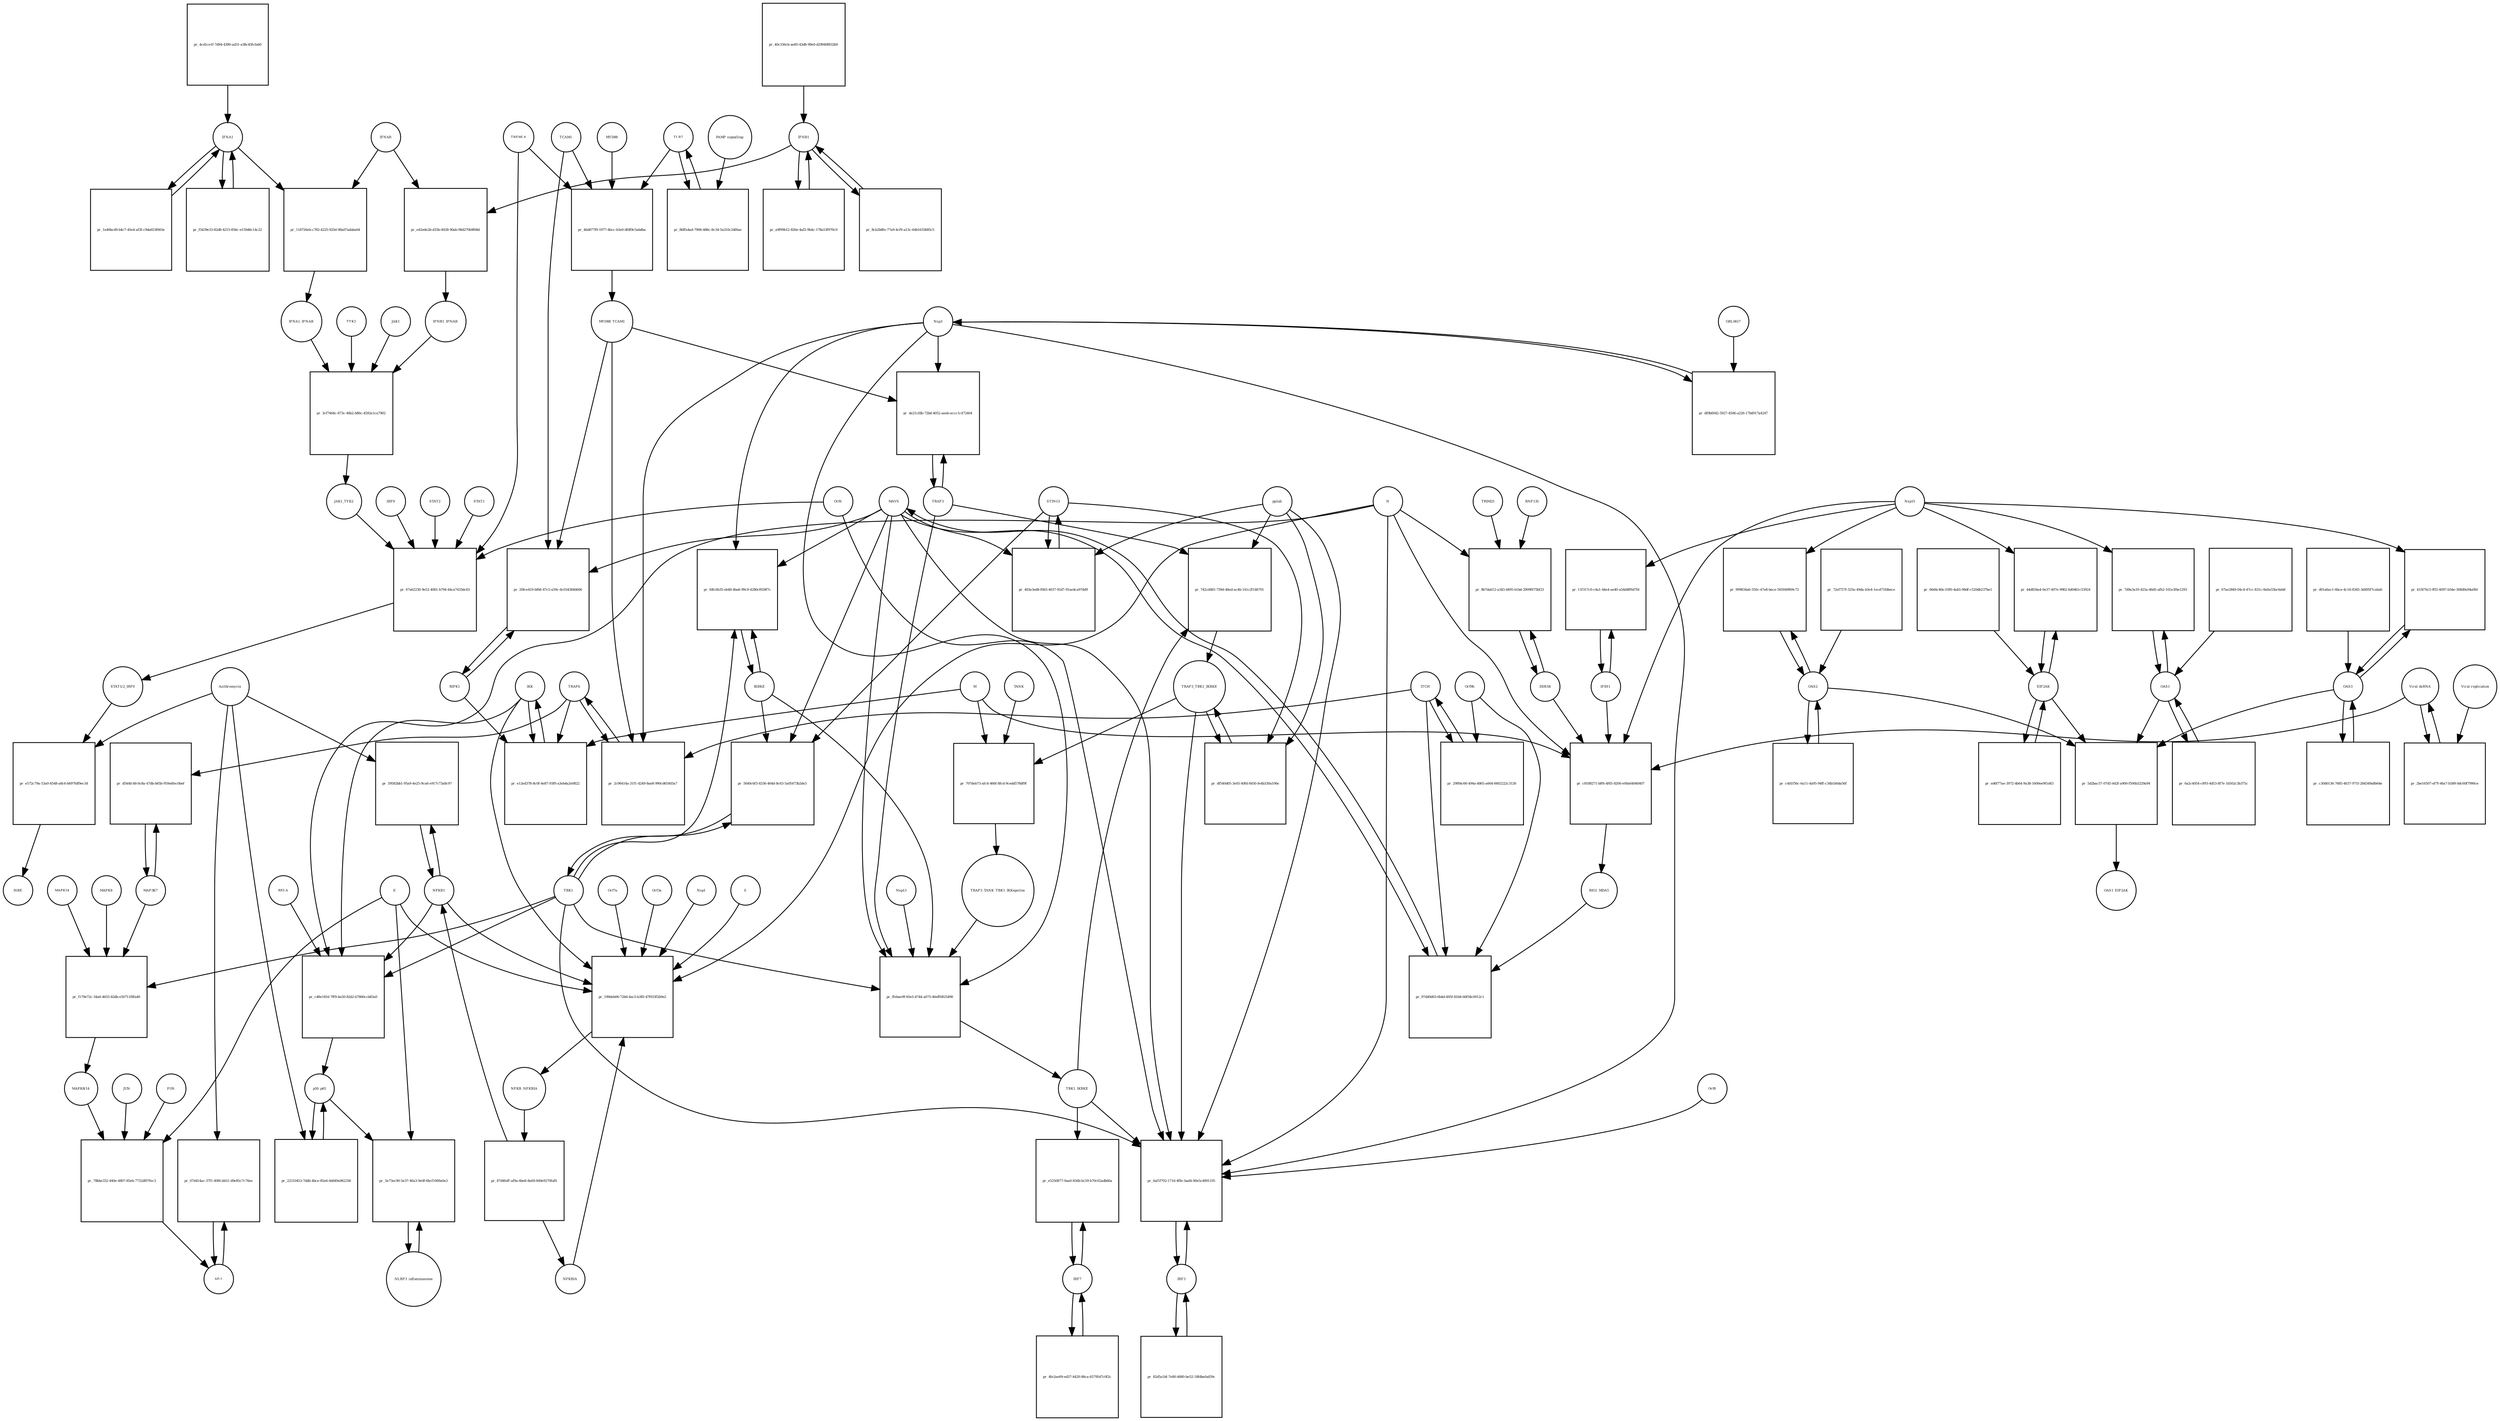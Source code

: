 strict digraph  {
IFNA1 [annotation="urn_miriam_pubmed_31226023|urn_miriam_wikipathways_WP4868", bipartite=0, cls=macromolecule, fontsize=4, label=IFNA1, shape=circle];
"pr_1e46bcd9-b4c7-45e4-af3f-c9da653f663e" [annotation="", bipartite=1, cls=process, fontsize=4, label="pr_1e46bcd9-b4c7-45e4-af3f-c9da653f663e", shape=square];
IFNB1 [annotation="urn_miriam_pubmed_31226023|urn_miriam_wikipathways_WP4868", bipartite=0, cls=macromolecule, fontsize=4, label=IFNB1, shape=circle];
"pr_a9f99b12-826e-4af2-9b4c-178a53f970c9" [annotation="", bipartite=1, cls=process, fontsize=4, label="pr_a9f99b12-826e-4af2-9b4c-178a53f970c9", shape=square];
"STAT1/2_IRF9" [annotation="urn_miriam_pubmed_31226023|urn_miriam_wikipathways_WP4868", bipartite=0, cls=complex, fontsize=4, label="STAT1/2_IRF9", shape=circle];
"pr_e572c79a-53a0-4548-a8c6-b697fdf9ec34" [annotation="", bipartite=1, cls=process, fontsize=4, label="pr_e572c79a-53a0-4548-a8c6-b697fdf9ec34", shape=square];
ISRE [annotation="urn_miriam_pubmed_31226023|urn_miriam_wikipathways_WP4868", bipartite=0, cls=complex, fontsize=4, label=ISRE, shape=circle];
Azithromycin [annotation=urn_miriam_wikipathways_WP4868, bipartite=0, cls="simple chemical", fontsize=4, label=Azithromycin, shape=circle];
"AP-1" [annotation="urn_miriam_pubmed_31226023|urn_miriam_wikipathways_WP4868", bipartite=0, cls=complex, fontsize=4, label="AP-1", shape=circle];
"pr_07d414ac-37f1-40f6-bb51-d9e85c7c76ee" [annotation="", bipartite=1, cls=process, fontsize=4, label="pr_07d414ac-37f1-40f6-bb51-d9e85c7c76ee", shape=square];
NFKB1 [annotation=urn_miriam_wikipathways_WP4868, bipartite=0, cls=macromolecule, fontsize=4, label=NFKB1, shape=circle];
"pr_59582bb1-95a9-4e25-9ca6-e917c73a8c97" [annotation="", bipartite=1, cls=process, fontsize=4, label="pr_59582bb1-95a9-4e25-9ca6-e917c73a8c97", shape=square];
IRF3 [annotation="", bipartite=0, cls=macromolecule, fontsize=4, label=IRF3, shape=circle];
"pr_82d5a1bf-7e80-4680-be52-18fdbefad59c" [annotation="", bipartite=1, cls=process, fontsize=4, label="pr_82d5a1bf-7e80-4680-be52-18fdbefad59c", shape=square];
p50_p65 [annotation="", bipartite=0, cls=complex, fontsize=4, label=p50_p65, shape=circle];
"pr_22310453-7ddb-4bce-85e6-4dd49a962336" [annotation="", bipartite=1, cls=process, fontsize=4, label="pr_22310453-7ddb-4bce-85e6-4dd49a962336", shape=square];
IRF7 [annotation="", bipartite=0, cls=macromolecule, fontsize=4, label=IRF7, shape=circle];
"pr_4fe2ae69-ed37-4420-86ca-65795d7c0f2c" [annotation="", bipartite=1, cls=process, fontsize=4, label="pr_4fe2ae69-ed37-4420-86ca-65795d7c0f2c", shape=square];
"pr_8cb2b8fe-77a9-4cf9-a13c-64b1633685c5" [annotation="", bipartite=1, cls=process, fontsize=4, label="pr_8cb2b8fe-77a9-4cf9-a13c-64b1633685c5", shape=square];
"pr_f3439e33-82d8-4215-856c-e159d6c14c22" [annotation="", bipartite=1, cls=process, fontsize=4, label="pr_f3439e33-82d8-4215-856c-e159d6c14c22", shape=square];
OAS1 [annotation="", bipartite=0, cls=macromolecule, fontsize=4, label=OAS1, shape=circle];
"pr_6a2c4054-c893-4d53-8f7e-1b502c3b375c" [annotation="", bipartite=1, cls=process, fontsize=4, label="pr_6a2c4054-c893-4d53-8f7e-1b502c3b375c", shape=square];
EIF2AK [annotation="", bipartite=0, cls=macromolecule, fontsize=4, label=EIF2AK, shape=circle];
"pr_ed6f77ae-3972-4b64-9a38-1600ee9f1d43" [annotation="", bipartite=1, cls=process, fontsize=4, label="pr_ed6f77ae-3972-4b64-9a38-1600ee9f1d43", shape=square];
OAS2 [annotation="", bipartite=0, cls=macromolecule, fontsize=4, label=OAS2, shape=circle];
"pr_c4d1f56c-6a11-4a95-94ff-c34b1b0da56f" [annotation="", bipartite=1, cls=process, fontsize=4, label="pr_c4d1f56c-6a11-4a95-94ff-c34b1b0da56f", shape=square];
OAS3 [annotation="", bipartite=0, cls=macromolecule, fontsize=4, label=OAS3, shape=circle];
"pr_c30d0136-7685-4637-971f-284349a8b64e" [annotation="", bipartite=1, cls=process, fontsize=4, label="pr_c30d0136-7685-4637-971f-284349a8b64e", shape=square];
"pr_40c336cb-ae85-43d8-99e0-d29949f832b9" [annotation="", bipartite=1, cls=process, fontsize=4, label="pr_40c336cb-ae85-43d8-99e0-d29949f832b9", shape=square];
"pr_4cd1ce1f-7d94-4390-ad31-a38c45fcfa60" [annotation="", bipartite=1, cls=process, fontsize=4, label="pr_4cd1ce1f-7d94-4390-ad31-a38c45fcfa60", shape=square];
"pr_67ae2849-04c4-47cc-831c-8a0a55bc6eb8" [annotation="", bipartite=1, cls=process, fontsize=4, label="pr_67ae2849-04c4-47cc-831c-8a0a55bc6eb8", shape=square];
"pr_66d4c40e-03f0-4ab5-98df-c520db237be1" [annotation="", bipartite=1, cls=process, fontsize=4, label="pr_66d4c40e-03f0-4ab5-98df-c520db237be1", shape=square];
TRAF6 [annotation="urn_miriam_pubmed_31226023|urn_miriam_wikipathways_WP4868", bipartite=0, cls=macromolecule, fontsize=4, label=TRAF6, shape=circle];
"pr_2c96414a-31f1-4249-8ae8-990cd65403a7" [annotation="", bipartite=1, cls=process, fontsize=4, label="pr_2c96414a-31f1-4249-8ae8-990cd65403a7", shape=square];
MYD88_TCAM1 [annotation=urn_miriam_pubmed_31226023, bipartite=0, cls=complex, fontsize=4, label=MYD88_TCAM1, shape=circle];
Nsp3 [annotation="urn_miriam_pubmed_31226023|urn_miriam_wikipathways_WP4868|urn_miriam_ncbiprotein_YP_009725299", bipartite=0, cls=macromolecule, fontsize=4, label=Nsp3, shape=circle];
ITCH [annotation="", bipartite=0, cls=macromolecule, fontsize=4, label=ITCH, shape=circle];
TBK1 [annotation="urn_miriam_pubmed_31226023|urn_miriam_wikipathways_WP4868|urn_miriam_pubmed_24622840", bipartite=0, cls=macromolecule, fontsize=4, label=TBK1, shape=circle];
"pr_5640c6f3-4336-464d-8c63-5a05473b2de3" [annotation="", bipartite=1, cls=process, fontsize=4, label="pr_5640c6f3-4336-464d-8c63-5a05473b2de3", shape=square];
IKBKE [annotation="", bipartite=0, cls=macromolecule, fontsize=4, label=IKBKE, shape=circle];
STING1 [annotation=urn_miriam_pubmed_24622840, bipartite=0, cls=macromolecule, fontsize=4, label=STING1, shape=circle];
MAVS [annotation="", bipartite=0, cls=macromolecule, fontsize=4, label=MAVS, shape=circle];
"pr_72ef757f-525e-49da-b3e4-1ecd71fdbece" [annotation="", bipartite=1, cls=process, fontsize=4, label="pr_72ef757f-525e-49da-b3e4-1ecd71fdbece", shape=square];
"pr_d01a6ac1-6bce-4c16-8345-3d495f7caba6" [annotation="", bipartite=1, cls=process, fontsize=4, label="pr_d01a6ac1-6bce-4c16-8345-3d495f7caba6", shape=square];
TRAF3 [annotation=urn_miriam_pubmed_31226023, bipartite=0, cls=macromolecule, fontsize=4, label=TRAF3, shape=circle];
"pr_de21cfdb-72bd-4052-aeeb-eccc1c472404" [annotation="", bipartite=1, cls=process, fontsize=4, label="pr_de21cfdb-72bd-4052-aeeb-eccc1c472404", shape=square];
MAP3K7 [annotation="", bipartite=0, cls=macromolecule, fontsize=4, label=MAP3K7, shape=circle];
"pr_d544fc48-6c8a-47db-b65b-959a6fec0bef" [annotation="", bipartite=1, cls=process, fontsize=4, label="pr_d544fc48-6c8a-47db-b65b-959a6fec0bef", shape=square];
IKK [annotation="", bipartite=0, cls=complex, fontsize=4, label=IKK, shape=circle];
"pr_e12ed378-8c0f-4e87-93f0-a3eb4a2e0822" [annotation="", bipartite=1, cls=process, fontsize=4, label="pr_e12ed378-8c0f-4e87-93f0-a3eb4a2e0822", shape=square];
RIPK1 [annotation="", bipartite=0, cls=macromolecule, fontsize=4, label=RIPK1, shape=circle];
M [annotation="urn_miriam_pubmed_31226023|urn_miriam_ncbiprotein_BCD58756", bipartite=0, cls=macromolecule, fontsize=4, label=M, shape=circle];
"pr_fdfc6b35-eb48-4ba6-99c9-4280cf658f7c" [annotation="", bipartite=1, cls=process, fontsize=4, label="pr_fdfc6b35-eb48-4ba6-99c9-4280cf658f7c", shape=square];
"pr_6af1f702-171d-4f8c-bad4-90e5c4891105" [annotation="", bipartite=1, cls=process, fontsize=4, label="pr_6af1f702-171d-4f8c-bad4-90e5c4891105", shape=square];
TBK1_IKBKE [annotation="urn_miriam_pubmed_31226023|urn_miriam_wikipathways_WP4868|urn_miriam_pubmed_24622840", bipartite=0, cls=complex, fontsize=4, label=TBK1_IKBKE, shape=circle];
N [annotation="urn_miriam_pubmed_31226023|urn_miriam_ncbiprotein_BCD58761", bipartite=0, cls=macromolecule, fontsize=4, label=N, shape=circle];
TRAF3_TBK1_IKBKE [annotation=urn_miriam_pubmed_24622840, bipartite=0, cls=complex, fontsize=4, label=TRAF3_TBK1_IKBKE, shape=circle];
Orf8 [annotation=urn_miriam_ncbiprotein_BCD58760, bipartite=0, cls=complex, fontsize=4, label=Orf8, shape=circle];
Orf6 [annotation="urn_miriam_pubmed_31226023|urn_miriam_ncbiprotein_BCD58757", bipartite=0, cls=macromolecule, fontsize=4, label=Orf6, shape=circle];
pp1ab [annotation="urn_miriam_ncbiprotein_YP_009724389|urn_miriam_pubmed_24622840", bipartite=0, cls=macromolecule, fontsize=4, label=pp1ab, shape=circle];
"pr_20fce419-bfb6-47c5-a59c-6c0343846606" [annotation="", bipartite=1, cls=process, fontsize=4, label="pr_20fce419-bfb6-47c5-a59c-6c0343846606", shape=square];
TCAM1 [annotation=urn_miriam_pubmed_31226023, bipartite=0, cls=macromolecule, fontsize=4, label=TCAM1, shape=circle];
"pr_97d49d03-6b4d-495f-81b8-66f58c0912c1" [annotation="", bipartite=1, cls=process, fontsize=4, label="pr_97d49d03-6b4d-495f-81b8-66f58c0912c1", shape=square];
RIG1_MDA5 [annotation="urn_miriam_pubmed_31226023|urn_miriam_pubmed_19052324", bipartite=0, cls=complex, fontsize=4, label=RIG1_MDA5, shape=circle];
Orf9b [annotation="urn_miriam_pubmed_31226023|urn_miriam_ncbiprotein_ABI96969|urn_miriam_uniprot_P0DTD2", bipartite=0, cls=macromolecule, fontsize=4, label=Orf9b, shape=circle];
"pr_41f476c5-fff2-4097-b54e-308d9a94a0fd" [annotation="", bipartite=1, cls=process, fontsize=4, label="pr_41f476c5-fff2-4097-b54e-308d9a94a0fd", shape=square];
Nsp15 [annotation="urn_miriam_pubmed_31226023|urn_miriam_ncbiprotein_YP_009725310", bipartite=0, cls=macromolecule, fontsize=4, label=Nsp15, shape=circle];
"pr_999834a6-550c-47e8-bece-565049f69c72" [annotation="", bipartite=1, cls=process, fontsize=4, label="pr_999834a6-550c-47e8-bece-565049f69c72", shape=square];
"pr_7d9a3a10-425a-46d5-afb2-161e3f4e1293" [annotation="", bipartite=1, cls=process, fontsize=4, label="pr_7d9a3a10-425a-46d5-afb2-161e3f4e1293", shape=square];
"pr_44d834a4-0e37-497e-9962-6d0461c53924" [annotation="", bipartite=1, cls=process, fontsize=4, label="pr_44d834a4-0e37-497e-9962-6d0461c53924", shape=square];
"Viral dsRNA" [annotation="urn_miriam_pubmed_31226023|urn_miriam_pubmed_19052324|urn_miriam_taxonomy_694009", bipartite=0, cls="nucleic acid feature", fontsize=4, label="Viral dsRNA", shape=circle];
"pr_2be16507-ef7f-46a7-b589-0dc60f7990ce" [annotation="", bipartite=1, cls=process, fontsize=4, label="pr_2be16507-ef7f-46a7-b589-0dc60f7990ce", shape=square];
"Viral replication" [annotation="urn_miriam_pubmed_31226023|urn_miriam_pubmed_19052324|urn_miriam_mesh_D014779", bipartite=0, cls=phenotype, fontsize=4, label="Viral replication", shape=circle];
"pr_df0b6042-5927-4506-a226-17b4917a4247" [annotation="", bipartite=1, cls=process, fontsize=4, label="pr_df0b6042-5927-4506-a226-17b4917a4247", shape=square];
GRL0617 [annotation=urn_miriam_wikipathways_WP4868, bipartite=0, cls="simple chemical", fontsize=4, label=GRL0617, shape=circle];
"pr_403e3ed8-f663-4037-92d7-91ae4ca97dd9" [annotation="", bipartite=1, cls=process, fontsize=4, label="pr_403e3ed8-f663-4037-92d7-91ae4ca97dd9", shape=square];
"pr_df540d05-3e05-40fd-8450-fe4b330a106e" [annotation="", bipartite=1, cls=process, fontsize=4, label="pr_df540d05-3e05-40fd-8450-fe4b330a106e", shape=square];
TLR7 [annotation=urn_miriam_pubmed_31226023, bipartite=0, cls=macromolecule, fontsize=4, label=TLR7, shape=circle];
"pr_86ffa4ad-7906-486c-8c34-5a310c24f6ae" [annotation="", bipartite=1, cls=process, fontsize=4, label="pr_86ffa4ad-7906-486c-8c34-5a310c24f6ae", shape=square];
"PAMP signalling" [annotation="urn_miriam_pubmed_31226023|urn_miriam_mesh_D000069452", bipartite=0, cls=phenotype, fontsize=4, label="PAMP signalling", shape=circle];
IFIH1 [annotation="", bipartite=0, cls=macromolecule, fontsize=4, label=IFIH1, shape=circle];
"pr_11f317c0-c4a1-44e4-ae40-a54d4ff6d7fd" [annotation="", bipartite=1, cls=process, fontsize=4, label="pr_11f317c0-c4a1-44e4-ae40-a54d4ff6d7fd", shape=square];
DDX58 [annotation="urn_miriam_pubmed_31226023|urn_miriam_pubmed_19052324", bipartite=0, cls=macromolecule, fontsize=4, label=DDX58, shape=circle];
"pr_8b7da612-a343-4495-b1bd-2909f675bf23" [annotation="", bipartite=1, cls=process, fontsize=4, label="pr_8b7da612-a343-4495-b1bd-2909f675bf23", shape=square];
TRIM25 [annotation="", bipartite=0, cls=macromolecule, fontsize=4, label=TRIM25, shape=circle];
RNF135 [annotation="", bipartite=0, cls=macromolecule, fontsize=4, label=RNF135, shape=circle];
"pr_29f84c66-494a-4865-a664-6602222c3126" [annotation="", bipartite=1, cls=process, fontsize=4, label="pr_29f84c66-494a-4865-a664-6602222c3126", shape=square];
"pr_707deb73-afc4-466f-8fcd-9cedd578df9f" [annotation="", bipartite=1, cls=process, fontsize=4, label="pr_707deb73-afc4-466f-8fcd-9cedd578df9f", shape=square];
TRAF3_TANK_TBK1_IKKepsilon [annotation="", bipartite=0, cls=complex, fontsize=4, label=TRAF3_TANK_TBK1_IKKepsilon, shape=circle];
TANK [annotation="", bipartite=0, cls=macromolecule, fontsize=4, label=TANK, shape=circle];
"pr_e5250877-9aa0-456b-bc59-b70c02adb66a" [annotation="", bipartite=1, cls=process, fontsize=4, label="pr_e5250877-9aa0-456b-bc59-b70c02adb66a", shape=square];
NLRP3_inflammasome [annotation="", bipartite=0, cls=complex, fontsize=4, label=NLRP3_inflammasome, shape=circle];
"pr_5e73ec90-5e37-40a3-9e0f-6bcf1069a0e3" [annotation="", bipartite=1, cls=process, fontsize=4, label="pr_5e73ec90-5e37-40a3-9e0f-6bcf1069a0e3", shape=square];
E [annotation="urn_miriam_pubmed_31226023|urn_miriam_ncbiprotein_BCD58755", bipartite=0, cls=macromolecule, fontsize=4, label=E, shape=circle];
STAT1 [annotation="urn_miriam_pubmed_31226023|urn_miriam_wikipathways_WP4868", bipartite=0, cls=macromolecule, fontsize=4, label=STAT1, shape=circle];
"pr_67a62230-9e52-4061-b794-44ca7433dc63" [annotation="", bipartite=1, cls=process, fontsize=4, label="pr_67a62230-9e52-4061-b794-44ca7433dc63", shape=square];
TREML4 [annotation=urn_miriam_wikipathways_WP4868, bipartite=0, cls=macromolecule, fontsize=4, label=TREML4, shape=circle];
JAK1_TYK2 [annotation="urn_miriam_pubmed_31226023|urn_miriam_wikipathways_WP4868", bipartite=0, cls=complex, fontsize=4, label=JAK1_TYK2, shape=circle];
IRF9 [annotation="urn_miriam_pubmed_31226023|urn_miriam_wikipathways_WP4868", bipartite=0, cls=macromolecule, fontsize=4, label=IRF9, shape=circle];
STAT2 [annotation="urn_miriam_pubmed_31226023|urn_miriam_wikipathways_WP4868", bipartite=0, cls=macromolecule, fontsize=4, label=STAT2, shape=circle];
"pr_5d2bac57-07d5-442f-a900-f506b3229a94" [annotation="", bipartite=1, cls=process, fontsize=4, label="pr_5d2bac57-07d5-442f-a900-f506b3229a94", shape=square];
OAS1_EIF2AK [annotation="", bipartite=0, cls=complex, fontsize=4, label=OAS1_EIF2AK, shape=circle];
JAK1 [annotation="urn_miriam_pubmed_31226023|urn_miriam_wikipathways_WP4868", bipartite=0, cls=macromolecule, fontsize=4, label=JAK1, shape=circle];
"pr_3cf7464c-873c-46b2-b86c-4592e1ca7902" [annotation="", bipartite=1, cls=process, fontsize=4, label="pr_3cf7464c-873c-46b2-b86c-4592e1ca7902", shape=square];
IFNA1_IFNAR [annotation="urn_miriam_pubmed_31226023|urn_miriam_wikipathways_WP4868", bipartite=0, cls=complex, fontsize=4, label=IFNA1_IFNAR, shape=circle];
IFNB1_IFNAR [annotation="urn_miriam_pubmed_31226023|urn_miriam_wikipathways_WP4868", bipartite=0, cls=complex, fontsize=4, label=IFNB1_IFNAR, shape=circle];
TYK2 [annotation="urn_miriam_pubmed_31226023|urn_miriam_wikipathways_WP4868", bipartite=0, cls=macromolecule, fontsize=4, label=TYK2, shape=circle];
MYD88 [annotation="urn_miriam_pubmed_31226023|urn_miriam_wikipathways_WP4868", bipartite=0, cls=macromolecule, fontsize=4, label=MYD88, shape=circle];
"pr_46d677f9-1977-4bcc-b3e0-dfdf9c5abdba" [annotation="", bipartite=1, cls=process, fontsize=4, label="pr_46d677f9-1977-4bcc-b3e0-dfdf9c5abdba", shape=square];
NFKB_NFKBIA [annotation="urn_miriam_pubmed_31226023|urn_miriam_wikipathways_WP4868", bipartite=0, cls=complex, fontsize=4, label=NFKB_NFKBIA, shape=circle];
"pr_87d4feff-af9a-4be8-8a69-849e9270faf6" [annotation="", bipartite=1, cls=process, fontsize=4, label="pr_87d4feff-af9a-4be8-8a69-849e9270faf6", shape=square];
NFKBIA [annotation="urn_miriam_pubmed_31226023|urn_miriam_wikipathways_WP4868", bipartite=0, cls=macromolecule, fontsize=4, label=NFKBIA, shape=circle];
IFNAR [annotation="urn_miriam_pubmed_31226023|urn_miriam_wikipathways_WP4868", bipartite=0, cls=complex, fontsize=4, label=IFNAR, shape=circle];
"pr_118726eb-c782-4225-925d-98a07adaba64" [annotation="", bipartite=1, cls=process, fontsize=4, label="pr_118726eb-c782-4225-925d-98a07adaba64", shape=square];
"pr_e42ede2b-d33b-4928-90ab-98d270b9f68d" [annotation="", bipartite=1, cls=process, fontsize=4, label="pr_e42ede2b-d33b-4928-90ab-98d270b9f68d", shape=square];
MAPK14 [annotation="urn_miriam_pubmed_31226023|urn_miriam_wikipathways_WP4868", bipartite=0, cls=macromolecule, fontsize=4, label=MAPK14, shape=circle];
"pr_f179e72c-34a6-4655-82db-e50711f8fa40" [annotation="", bipartite=1, cls=process, fontsize=4, label="pr_f179e72c-34a6-4655-82db-e50711f8fa40", shape=square];
"MAPK8/14" [annotation="urn_miriam_pubmed_31226023|urn_miriam_wikipathways_WP4868", bipartite=0, cls=complex, fontsize=4, label="MAPK8/14", shape=circle];
MAPK8 [annotation="urn_miriam_pubmed_31226023|urn_miriam_wikipathways_WP4868", bipartite=0, cls=macromolecule, fontsize=4, label=MAPK8, shape=circle];
JUN [annotation="urn_miriam_pubmed_31226023|urn_miriam_wikipathways_WP4868", bipartite=0, cls=macromolecule, fontsize=4, label=JUN, shape=circle];
"pr_78bbe332-440e-4807-85eb-7732df07fec3" [annotation="", bipartite=1, cls=process, fontsize=4, label="pr_78bbe332-440e-4807-85eb-7732df07fec3", shape=square];
FOS [annotation="urn_miriam_pubmed_31226023|urn_miriam_wikipathways_WP4868", bipartite=0, cls=macromolecule, fontsize=4, label=FOS, shape=circle];
"pr_199deb06-72b6-4ac5-b3f0-47f033f2b9e2" [annotation="", bipartite=1, cls=process, fontsize=4, label="pr_199deb06-72b6-4ac5-b3f0-47f033f2b9e2", shape=square];
Nsp1 [annotation="urn_miriam_pubmed_31226023|urn_miriam_ncbiprotein_YP_009725297", bipartite=0, cls=macromolecule, fontsize=4, label=Nsp1, shape=circle];
S [annotation=urn_miriam_ncbiprotein_BCD58753, bipartite=0, cls=macromolecule, fontsize=4, label=S, shape=circle];
Orf7a [annotation=urn_miriam_ncbiprotein_BCD58758, bipartite=0, cls=macromolecule, fontsize=4, label=Orf7a, shape=circle];
Orf3a [annotation=urn_miriam_ncbiprotein_BCD58754, bipartite=0, cls=macromolecule, fontsize=4, label=Orf3a, shape=circle];
"pr_ffebae9f-65e5-4744-a075-46eff6825498" [annotation="", bipartite=1, cls=process, fontsize=4, label="pr_ffebae9f-65e5-4744-a075-46eff6825498", shape=square];
Nsp13 [annotation="urn_miriam_uniprot_P0DTD1|urn_miriam_wikipathways_WP4868|urn_miriam_ncbiprotein_YP_009725308", bipartite=0, cls=macromolecule, fontsize=4, label=Nsp13, shape=circle];
RELA [annotation="", bipartite=0, cls=macromolecule, fontsize=4, label=RELA, shape=circle];
"pr_c48e1816-7ff9-4a50-82d2-b7860ccb83a0" [annotation="", bipartite=1, cls=process, fontsize=4, label="pr_c48e1816-7ff9-4a50-82d2-b7860ccb83a0", shape=square];
"pr_c8188271-bff6-4f65-8200-e00a64040407" [annotation="", bipartite=1, cls=process, fontsize=4, label="pr_c8188271-bff6-4f65-8200-e00a64040407", shape=square];
"pr_742cd481-759d-48ed-ac4b-141c2f146701" [annotation="", bipartite=1, cls=process, fontsize=4, label="pr_742cd481-759d-48ed-ac4b-141c2f146701", shape=square];
IFNA1 -> "pr_1e46bcd9-b4c7-45e4-af3f-c9da653f663e"  [annotation="", interaction_type=consumption];
IFNA1 -> "pr_f3439e33-82d8-4215-856c-e159d6c14c22"  [annotation="", interaction_type=consumption];
IFNA1 -> "pr_118726eb-c782-4225-925d-98a07adaba64"  [annotation="", interaction_type=consumption];
"pr_1e46bcd9-b4c7-45e4-af3f-c9da653f663e" -> IFNA1  [annotation="", interaction_type=production];
IFNB1 -> "pr_a9f99b12-826e-4af2-9b4c-178a53f970c9"  [annotation="", interaction_type=consumption];
IFNB1 -> "pr_8cb2b8fe-77a9-4cf9-a13c-64b1633685c5"  [annotation="", interaction_type=consumption];
IFNB1 -> "pr_e42ede2b-d33b-4928-90ab-98d270b9f68d"  [annotation="", interaction_type=consumption];
"pr_a9f99b12-826e-4af2-9b4c-178a53f970c9" -> IFNB1  [annotation="", interaction_type=production];
"STAT1/2_IRF9" -> "pr_e572c79a-53a0-4548-a8c6-b697fdf9ec34"  [annotation="", interaction_type=consumption];
"pr_e572c79a-53a0-4548-a8c6-b697fdf9ec34" -> ISRE  [annotation="", interaction_type=production];
Azithromycin -> "pr_e572c79a-53a0-4548-a8c6-b697fdf9ec34"  [annotation=urn_miriam_pubmed_31226023, interaction_type=inhibition];
Azithromycin -> "pr_07d414ac-37f1-40f6-bb51-d9e85c7c76ee"  [annotation=urn_miriam_pubmed_31226023, interaction_type=inhibition];
Azithromycin -> "pr_59582bb1-95a9-4e25-9ca6-e917c73a8c97"  [annotation=urn_miriam_wikipathways_WP4868, interaction_type=inhibition];
Azithromycin -> "pr_22310453-7ddb-4bce-85e6-4dd49a962336"  [annotation=urn_miriam_pubmed_31226023, interaction_type=inhibition];
"AP-1" -> "pr_07d414ac-37f1-40f6-bb51-d9e85c7c76ee"  [annotation="", interaction_type=consumption];
"pr_07d414ac-37f1-40f6-bb51-d9e85c7c76ee" -> "AP-1"  [annotation="", interaction_type=production];
NFKB1 -> "pr_59582bb1-95a9-4e25-9ca6-e917c73a8c97"  [annotation="", interaction_type=consumption];
NFKB1 -> "pr_199deb06-72b6-4ac5-b3f0-47f033f2b9e2"  [annotation="", interaction_type=consumption];
NFKB1 -> "pr_c48e1816-7ff9-4a50-82d2-b7860ccb83a0"  [annotation="", interaction_type=consumption];
"pr_59582bb1-95a9-4e25-9ca6-e917c73a8c97" -> NFKB1  [annotation="", interaction_type=production];
IRF3 -> "pr_82d5a1bf-7e80-4680-be52-18fdbefad59c"  [annotation="", interaction_type=consumption];
IRF3 -> "pr_6af1f702-171d-4f8c-bad4-90e5c4891105"  [annotation="", interaction_type=consumption];
"pr_82d5a1bf-7e80-4680-be52-18fdbefad59c" -> IRF3  [annotation="", interaction_type=production];
p50_p65 -> "pr_22310453-7ddb-4bce-85e6-4dd49a962336"  [annotation="", interaction_type=consumption];
p50_p65 -> "pr_5e73ec90-5e37-40a3-9e0f-6bcf1069a0e3"  [annotation="urn_miriam_pubmed_32133002|urn_miriam_taxonomy_694009|urn_miriam_pubmed_28531279", interaction_type=catalysis];
"pr_22310453-7ddb-4bce-85e6-4dd49a962336" -> p50_p65  [annotation="", interaction_type=production];
IRF7 -> "pr_4fe2ae69-ed37-4420-86ca-65795d7c0f2c"  [annotation="", interaction_type=consumption];
IRF7 -> "pr_e5250877-9aa0-456b-bc59-b70c02adb66a"  [annotation="", interaction_type=consumption];
"pr_4fe2ae69-ed37-4420-86ca-65795d7c0f2c" -> IRF7  [annotation="", interaction_type=production];
"pr_8cb2b8fe-77a9-4cf9-a13c-64b1633685c5" -> IFNB1  [annotation="", interaction_type=production];
"pr_f3439e33-82d8-4215-856c-e159d6c14c22" -> IFNA1  [annotation="", interaction_type=production];
OAS1 -> "pr_6a2c4054-c893-4d53-8f7e-1b502c3b375c"  [annotation="", interaction_type=consumption];
OAS1 -> "pr_7d9a3a10-425a-46d5-afb2-161e3f4e1293"  [annotation="", interaction_type=consumption];
OAS1 -> "pr_5d2bac57-07d5-442f-a900-f506b3229a94"  [annotation="", interaction_type=consumption];
"pr_6a2c4054-c893-4d53-8f7e-1b502c3b375c" -> OAS1  [annotation="", interaction_type=production];
EIF2AK -> "pr_ed6f77ae-3972-4b64-9a38-1600ee9f1d43"  [annotation="", interaction_type=consumption];
EIF2AK -> "pr_44d834a4-0e37-497e-9962-6d0461c53924"  [annotation="", interaction_type=consumption];
EIF2AK -> "pr_5d2bac57-07d5-442f-a900-f506b3229a94"  [annotation="", interaction_type=consumption];
"pr_ed6f77ae-3972-4b64-9a38-1600ee9f1d43" -> EIF2AK  [annotation="", interaction_type=production];
OAS2 -> "pr_c4d1f56c-6a11-4a95-94ff-c34b1b0da56f"  [annotation="", interaction_type=consumption];
OAS2 -> "pr_999834a6-550c-47e8-bece-565049f69c72"  [annotation="", interaction_type=consumption];
OAS2 -> "pr_5d2bac57-07d5-442f-a900-f506b3229a94"  [annotation="", interaction_type=consumption];
"pr_c4d1f56c-6a11-4a95-94ff-c34b1b0da56f" -> OAS2  [annotation="", interaction_type=production];
OAS3 -> "pr_c30d0136-7685-4637-971f-284349a8b64e"  [annotation="", interaction_type=consumption];
OAS3 -> "pr_41f476c5-fff2-4097-b54e-308d9a94a0fd"  [annotation="", interaction_type=consumption];
OAS3 -> "pr_5d2bac57-07d5-442f-a900-f506b3229a94"  [annotation="", interaction_type=consumption];
"pr_c30d0136-7685-4637-971f-284349a8b64e" -> OAS3  [annotation="", interaction_type=production];
"pr_40c336cb-ae85-43d8-99e0-d29949f832b9" -> IFNB1  [annotation="", interaction_type=production];
"pr_4cd1ce1f-7d94-4390-ad31-a38c45fcfa60" -> IFNA1  [annotation="", interaction_type=production];
"pr_67ae2849-04c4-47cc-831c-8a0a55bc6eb8" -> OAS1  [annotation="", interaction_type=production];
"pr_66d4c40e-03f0-4ab5-98df-c520db237be1" -> EIF2AK  [annotation="", interaction_type=production];
TRAF6 -> "pr_2c96414a-31f1-4249-8ae8-990cd65403a7"  [annotation="", interaction_type=consumption];
TRAF6 -> "pr_d544fc48-6c8a-47db-b65b-959a6fec0bef"  [annotation=urn_miriam_pubmed_31226023, interaction_type=catalysis];
TRAF6 -> "pr_e12ed378-8c0f-4e87-93f0-a3eb4a2e0822"  [annotation="urn_miriam_pubmed_31226023|urn_miriam_taxonomy_694009", interaction_type=catalysis];
"pr_2c96414a-31f1-4249-8ae8-990cd65403a7" -> TRAF6  [annotation="", interaction_type=production];
MYD88_TCAM1 -> "pr_2c96414a-31f1-4249-8ae8-990cd65403a7"  [annotation="urn_miriam_pubmed_31226023|urn_miriam_taxonomy_694009|urn_miriam_pubmed_25135833", interaction_type=catalysis];
MYD88_TCAM1 -> "pr_de21cfdb-72bd-4052-aeeb-eccc1c472404"  [annotation="urn_miriam_pubmed_31226023|urn_miriam_taxonomy_694009", interaction_type=catalysis];
MYD88_TCAM1 -> "pr_20fce419-bfb6-47c5-a59c-6c0343846606"  [annotation="urn_miriam_pubmed_20404851|urn_miriam_pubmed_31226023", interaction_type=catalysis];
Nsp3 -> "pr_2c96414a-31f1-4249-8ae8-990cd65403a7"  [annotation="urn_miriam_pubmed_31226023|urn_miriam_taxonomy_694009|urn_miriam_pubmed_25135833", interaction_type=inhibition];
Nsp3 -> "pr_de21cfdb-72bd-4052-aeeb-eccc1c472404"  [annotation="urn_miriam_pubmed_31226023|urn_miriam_taxonomy_694009", interaction_type=inhibition];
Nsp3 -> "pr_fdfc6b35-eb48-4ba6-99c9-4280cf658f7c"  [annotation="urn_miriam_pubmed_18353649|urn_miriam_pubmed_25636800|urn_miriam_pubmed_31226023|urn_miriam_taxonomy_694009", interaction_type=inhibition];
Nsp3 -> "pr_6af1f702-171d-4f8c-bad4-90e5c4891105"  [annotation="urn_miriam_pubmed_14679297|urn_miriam_pubmed_17108024|urn_miriam_pubmed_24622840|urn_miriam_pubmed_25481026|urn_miriam_pubmed_25636800|urn_miriam_pubmed_29294448|urn_miriam_pubmed_17761676|urn_miriam_pubmed_18440553|urn_miriam_pubmed_31226023|urn_miriam_taxonomy_694009", interaction_type=inhibition];
Nsp3 -> "pr_df0b6042-5927-4506-a226-17b4917a4247"  [annotation="", interaction_type=consumption];
Nsp3 -> "pr_ffebae9f-65e5-4744-a075-46eff6825498"  [annotation="urn_miriam_pubmed_31226023|urn_miriam_taxonomy_694009|urn_miriam_pubmed_19380580", interaction_type=inhibition];
ITCH -> "pr_2c96414a-31f1-4249-8ae8-990cd65403a7"  [annotation="urn_miriam_pubmed_31226023|urn_miriam_taxonomy_694009|urn_miriam_pubmed_25135833", interaction_type=inhibition];
ITCH -> "pr_97d49d03-6b4d-495f-81b8-66f58c0912c1"  [annotation="urn_miriam_pubmed_19052324|urn_miriam_pubmed_25135833|urn_miriam_pubmed_31226023|urn_miriam_taxonomy_694009", interaction_type=inhibition];
ITCH -> "pr_29f84c66-494a-4865-a664-6602222c3126"  [annotation="", interaction_type=consumption];
TBK1 -> "pr_5640c6f3-4336-464d-8c63-5a05473b2de3"  [annotation="", interaction_type=consumption];
TBK1 -> "pr_fdfc6b35-eb48-4ba6-99c9-4280cf658f7c"  [annotation="urn_miriam_pubmed_18353649|urn_miriam_pubmed_25636800|urn_miriam_pubmed_31226023|urn_miriam_taxonomy_694009", interaction_type=catalysis];
TBK1 -> "pr_6af1f702-171d-4f8c-bad4-90e5c4891105"  [annotation="urn_miriam_pubmed_14679297|urn_miriam_pubmed_17108024|urn_miriam_pubmed_24622840|urn_miriam_pubmed_25481026|urn_miriam_pubmed_25636800|urn_miriam_pubmed_29294448|urn_miriam_pubmed_17761676|urn_miriam_pubmed_18440553|urn_miriam_pubmed_31226023|urn_miriam_taxonomy_694009", interaction_type=catalysis];
TBK1 -> "pr_f179e72c-34a6-4655-82db-e50711f8fa40"  [annotation=urn_miriam_pubmed_31226023, interaction_type=catalysis];
TBK1 -> "pr_ffebae9f-65e5-4744-a075-46eff6825498"  [annotation="", interaction_type=consumption];
TBK1 -> "pr_c48e1816-7ff9-4a50-82d2-b7860ccb83a0"  [annotation="urn_miriam_pubmed_14679297|urn_miriam_pubmed_17108024|urn_miriam_pubmed_19609947|urn_miriam_pubmed_31226023|urn_miriam_taxonomy_694009", interaction_type=catalysis];
"pr_5640c6f3-4336-464d-8c63-5a05473b2de3" -> TBK1  [annotation="", interaction_type=production];
IKBKE -> "pr_5640c6f3-4336-464d-8c63-5a05473b2de3"  [annotation="urn_miriam_pubmed_24622840|urn_miriam_pubmed_25636800|urn_miriam_pubmed_26631542", interaction_type=catalysis];
IKBKE -> "pr_fdfc6b35-eb48-4ba6-99c9-4280cf658f7c"  [annotation="", interaction_type=consumption];
IKBKE -> "pr_ffebae9f-65e5-4744-a075-46eff6825498"  [annotation="", interaction_type=consumption];
STING1 -> "pr_5640c6f3-4336-464d-8c63-5a05473b2de3"  [annotation="urn_miriam_pubmed_24622840|urn_miriam_pubmed_25636800|urn_miriam_pubmed_26631542", interaction_type=catalysis];
STING1 -> "pr_403e3ed8-f663-4037-92d7-91ae4ca97dd9"  [annotation="", interaction_type=consumption];
STING1 -> "pr_df540d05-3e05-40fd-8450-fe4b330a106e"  [annotation="urn_miriam_pubmed_24622840|urn_miriam_taxonomy_694009", interaction_type=catalysis];
MAVS -> "pr_5640c6f3-4336-464d-8c63-5a05473b2de3"  [annotation="urn_miriam_pubmed_24622840|urn_miriam_pubmed_25636800|urn_miriam_pubmed_26631542", interaction_type=catalysis];
MAVS -> "pr_fdfc6b35-eb48-4ba6-99c9-4280cf658f7c"  [annotation="urn_miriam_pubmed_18353649|urn_miriam_pubmed_25636800|urn_miriam_pubmed_31226023|urn_miriam_taxonomy_694009", interaction_type=catalysis];
MAVS -> "pr_6af1f702-171d-4f8c-bad4-90e5c4891105"  [annotation="urn_miriam_pubmed_14679297|urn_miriam_pubmed_17108024|urn_miriam_pubmed_24622840|urn_miriam_pubmed_25481026|urn_miriam_pubmed_25636800|urn_miriam_pubmed_29294448|urn_miriam_pubmed_17761676|urn_miriam_pubmed_18440553|urn_miriam_pubmed_31226023|urn_miriam_taxonomy_694009", interaction_type=catalysis];
MAVS -> "pr_20fce419-bfb6-47c5-a59c-6c0343846606"  [annotation="urn_miriam_pubmed_20404851|urn_miriam_pubmed_31226023", interaction_type=catalysis];
MAVS -> "pr_97d49d03-6b4d-495f-81b8-66f58c0912c1"  [annotation="", interaction_type=consumption];
MAVS -> "pr_403e3ed8-f663-4037-92d7-91ae4ca97dd9"  [annotation="urn_miriam_pubmed_22312431|urn_miriam_pubmed_24622840|urn_miriam_taxonomy_694009", interaction_type=catalysis];
MAVS -> "pr_ffebae9f-65e5-4744-a075-46eff6825498"  [annotation="urn_miriam_pubmed_31226023|urn_miriam_taxonomy_694009|urn_miriam_pubmed_19380580", interaction_type=catalysis];
"pr_72ef757f-525e-49da-b3e4-1ecd71fdbece" -> OAS2  [annotation="", interaction_type=production];
"pr_d01a6ac1-6bce-4c16-8345-3d495f7caba6" -> OAS3  [annotation="", interaction_type=production];
TRAF3 -> "pr_de21cfdb-72bd-4052-aeeb-eccc1c472404"  [annotation="", interaction_type=consumption];
TRAF3 -> "pr_ffebae9f-65e5-4744-a075-46eff6825498"  [annotation="urn_miriam_pubmed_31226023|urn_miriam_taxonomy_694009|urn_miriam_pubmed_19380580", interaction_type=catalysis];
TRAF3 -> "pr_742cd481-759d-48ed-ac4b-141c2f146701"  [annotation="", interaction_type=consumption];
"pr_de21cfdb-72bd-4052-aeeb-eccc1c472404" -> TRAF3  [annotation="", interaction_type=production];
MAP3K7 -> "pr_d544fc48-6c8a-47db-b65b-959a6fec0bef"  [annotation="", interaction_type=consumption];
MAP3K7 -> "pr_f179e72c-34a6-4655-82db-e50711f8fa40"  [annotation=urn_miriam_pubmed_31226023, interaction_type=catalysis];
"pr_d544fc48-6c8a-47db-b65b-959a6fec0bef" -> MAP3K7  [annotation="", interaction_type=production];
IKK -> "pr_e12ed378-8c0f-4e87-93f0-a3eb4a2e0822"  [annotation="", interaction_type=consumption];
IKK -> "pr_199deb06-72b6-4ac5-b3f0-47f033f2b9e2"  [annotation="urn_miriam_pubmed_31226023|urn_miriam_taxonomy_694009", interaction_type=inhibition];
IKK -> "pr_c48e1816-7ff9-4a50-82d2-b7860ccb83a0"  [annotation="urn_miriam_pubmed_14679297|urn_miriam_pubmed_17108024|urn_miriam_pubmed_19609947|urn_miriam_pubmed_31226023|urn_miriam_taxonomy_694009", interaction_type=catalysis];
"pr_e12ed378-8c0f-4e87-93f0-a3eb4a2e0822" -> IKK  [annotation="", interaction_type=production];
RIPK1 -> "pr_e12ed378-8c0f-4e87-93f0-a3eb4a2e0822"  [annotation="urn_miriam_pubmed_31226023|urn_miriam_taxonomy_694009", interaction_type=catalysis];
RIPK1 -> "pr_20fce419-bfb6-47c5-a59c-6c0343846606"  [annotation="", interaction_type=consumption];
M -> "pr_e12ed378-8c0f-4e87-93f0-a3eb4a2e0822"  [annotation="urn_miriam_pubmed_31226023|urn_miriam_taxonomy_694009", interaction_type=inhibition];
M -> "pr_707deb73-afc4-466f-8fcd-9cedd578df9f"  [annotation="urn_miriam_pubmed_19380580|urn_miriam_taxonomy_694009", interaction_type=inhibition];
M -> "pr_c8188271-bff6-4f65-8200-e00a64040407"  [annotation="urn_miriam_pubmed_19052324|urn_miriam_pubmed_31226023|urn_miriam_taxonomy_694009", interaction_type=inhibition];
"pr_fdfc6b35-eb48-4ba6-99c9-4280cf658f7c" -> IKBKE  [annotation="", interaction_type=production];
"pr_6af1f702-171d-4f8c-bad4-90e5c4891105" -> IRF3  [annotation="", interaction_type=production];
TBK1_IKBKE -> "pr_6af1f702-171d-4f8c-bad4-90e5c4891105"  [annotation="urn_miriam_pubmed_14679297|urn_miriam_pubmed_17108024|urn_miriam_pubmed_24622840|urn_miriam_pubmed_25481026|urn_miriam_pubmed_25636800|urn_miriam_pubmed_29294448|urn_miriam_pubmed_17761676|urn_miriam_pubmed_18440553|urn_miriam_pubmed_31226023|urn_miriam_taxonomy_694009", interaction_type=catalysis];
TBK1_IKBKE -> "pr_e5250877-9aa0-456b-bc59-b70c02adb66a"  [annotation=urn_miriam_pubmed_19380580, interaction_type=catalysis];
TBK1_IKBKE -> "pr_742cd481-759d-48ed-ac4b-141c2f146701"  [annotation="", interaction_type=consumption];
N -> "pr_6af1f702-171d-4f8c-bad4-90e5c4891105"  [annotation="urn_miriam_pubmed_14679297|urn_miriam_pubmed_17108024|urn_miriam_pubmed_24622840|urn_miriam_pubmed_25481026|urn_miriam_pubmed_25636800|urn_miriam_pubmed_29294448|urn_miriam_pubmed_17761676|urn_miriam_pubmed_18440553|urn_miriam_pubmed_31226023|urn_miriam_taxonomy_694009", interaction_type=inhibition];
N -> "pr_8b7da612-a343-4495-b1bd-2909f675bf23"  [annotation="urn_miriam_pubmed_25581309|urn_miriam_pubmed_28148787|urn_miriam_taxonomy_694009", interaction_type=inhibition];
N -> "pr_199deb06-72b6-4ac5-b3f0-47f033f2b9e2"  [annotation="urn_miriam_pubmed_31226023|urn_miriam_taxonomy_694009", interaction_type=catalysis];
N -> "pr_c48e1816-7ff9-4a50-82d2-b7860ccb83a0"  [annotation="urn_miriam_pubmed_14679297|urn_miriam_pubmed_17108024|urn_miriam_pubmed_19609947|urn_miriam_pubmed_31226023|urn_miriam_taxonomy_694009", interaction_type=inhibition];
N -> "pr_c8188271-bff6-4f65-8200-e00a64040407"  [annotation="urn_miriam_pubmed_19052324|urn_miriam_pubmed_31226023|urn_miriam_taxonomy_694009", interaction_type=inhibition];
TRAF3_TBK1_IKBKE -> "pr_6af1f702-171d-4f8c-bad4-90e5c4891105"  [annotation="urn_miriam_pubmed_14679297|urn_miriam_pubmed_17108024|urn_miriam_pubmed_24622840|urn_miriam_pubmed_25481026|urn_miriam_pubmed_25636800|urn_miriam_pubmed_29294448|urn_miriam_pubmed_17761676|urn_miriam_pubmed_18440553|urn_miriam_pubmed_31226023|urn_miriam_taxonomy_694009", interaction_type=catalysis];
TRAF3_TBK1_IKBKE -> "pr_df540d05-3e05-40fd-8450-fe4b330a106e"  [annotation="", interaction_type=consumption];
TRAF3_TBK1_IKBKE -> "pr_707deb73-afc4-466f-8fcd-9cedd578df9f"  [annotation="", interaction_type=consumption];
Orf8 -> "pr_6af1f702-171d-4f8c-bad4-90e5c4891105"  [annotation="urn_miriam_pubmed_14679297|urn_miriam_pubmed_17108024|urn_miriam_pubmed_24622840|urn_miriam_pubmed_25481026|urn_miriam_pubmed_25636800|urn_miriam_pubmed_29294448|urn_miriam_pubmed_17761676|urn_miriam_pubmed_18440553|urn_miriam_pubmed_31226023|urn_miriam_taxonomy_694009", interaction_type=inhibition];
Orf6 -> "pr_6af1f702-171d-4f8c-bad4-90e5c4891105"  [annotation="urn_miriam_pubmed_14679297|urn_miriam_pubmed_17108024|urn_miriam_pubmed_24622840|urn_miriam_pubmed_25481026|urn_miriam_pubmed_25636800|urn_miriam_pubmed_29294448|urn_miriam_pubmed_17761676|urn_miriam_pubmed_18440553|urn_miriam_pubmed_31226023|urn_miriam_taxonomy_694009", interaction_type=inhibition];
Orf6 -> "pr_67a62230-9e52-4061-b794-44ca7433dc63"  [annotation="urn_miriam_pubmed_31226023|urn_miriam_taxonomy_694009", interaction_type=inhibition];
pp1ab -> "pr_6af1f702-171d-4f8c-bad4-90e5c4891105"  [annotation="urn_miriam_pubmed_14679297|urn_miriam_pubmed_17108024|urn_miriam_pubmed_24622840|urn_miriam_pubmed_25481026|urn_miriam_pubmed_25636800|urn_miriam_pubmed_29294448|urn_miriam_pubmed_17761676|urn_miriam_pubmed_18440553|urn_miriam_pubmed_31226023|urn_miriam_taxonomy_694009", interaction_type=inhibition];
pp1ab -> "pr_403e3ed8-f663-4037-92d7-91ae4ca97dd9"  [annotation="urn_miriam_pubmed_22312431|urn_miriam_pubmed_24622840|urn_miriam_taxonomy_694009", interaction_type=inhibition];
pp1ab -> "pr_df540d05-3e05-40fd-8450-fe4b330a106e"  [annotation="urn_miriam_pubmed_24622840|urn_miriam_taxonomy_694009", interaction_type=inhibition];
pp1ab -> "pr_742cd481-759d-48ed-ac4b-141c2f146701"  [annotation="urn_miriam_pubmed_24622840|urn_miriam_taxonomy_694009", interaction_type=inhibition];
"pr_20fce419-bfb6-47c5-a59c-6c0343846606" -> RIPK1  [annotation="", interaction_type=production];
TCAM1 -> "pr_20fce419-bfb6-47c5-a59c-6c0343846606"  [annotation="urn_miriam_pubmed_20404851|urn_miriam_pubmed_31226023", interaction_type=catalysis];
TCAM1 -> "pr_46d677f9-1977-4bcc-b3e0-dfdf9c5abdba"  [annotation="", interaction_type=consumption];
"pr_97d49d03-6b4d-495f-81b8-66f58c0912c1" -> MAVS  [annotation="", interaction_type=production];
RIG1_MDA5 -> "pr_97d49d03-6b4d-495f-81b8-66f58c0912c1"  [annotation="urn_miriam_pubmed_19052324|urn_miriam_pubmed_25135833|urn_miriam_pubmed_31226023|urn_miriam_taxonomy_694009", interaction_type=catalysis];
Orf9b -> "pr_97d49d03-6b4d-495f-81b8-66f58c0912c1"  [annotation="urn_miriam_pubmed_19052324|urn_miriam_pubmed_25135833|urn_miriam_pubmed_31226023|urn_miriam_taxonomy_694009", interaction_type=inhibition];
Orf9b -> "pr_29f84c66-494a-4865-a664-6602222c3126"  [annotation="urn_miriam_pubmed_25135833|urn_miriam_taxonomy_694009", interaction_type=catalysis];
"pr_41f476c5-fff2-4097-b54e-308d9a94a0fd" -> OAS3  [annotation="", interaction_type=production];
Nsp15 -> "pr_41f476c5-fff2-4097-b54e-308d9a94a0fd"  [annotation="urn_miriam_pubmed_31226023|urn_miriam_taxonomy_694009", interaction_type=inhibition];
Nsp15 -> "pr_999834a6-550c-47e8-bece-565049f69c72"  [annotation="urn_miriam_pubmed_31226023|urn_miriam_taxonomy_694009", interaction_type=inhibition];
Nsp15 -> "pr_7d9a3a10-425a-46d5-afb2-161e3f4e1293"  [annotation="urn_miriam_pubmed_31226023|urn_miriam_taxonomy_694009", interaction_type=inhibition];
Nsp15 -> "pr_44d834a4-0e37-497e-9962-6d0461c53924"  [annotation="urn_miriam_pubmed_31226023|urn_miriam_taxonomy_694009", interaction_type=inhibition];
Nsp15 -> "pr_11f317c0-c4a1-44e4-ae40-a54d4ff6d7fd"  [annotation="urn_miriam_pubmed_28158275|urn_miriam_taxonomy_694009", interaction_type=inhibition];
Nsp15 -> "pr_c8188271-bff6-4f65-8200-e00a64040407"  [annotation="urn_miriam_pubmed_19052324|urn_miriam_pubmed_31226023|urn_miriam_taxonomy_694009", interaction_type=inhibition];
"pr_999834a6-550c-47e8-bece-565049f69c72" -> OAS2  [annotation="", interaction_type=production];
"pr_7d9a3a10-425a-46d5-afb2-161e3f4e1293" -> OAS1  [annotation="", interaction_type=production];
"pr_44d834a4-0e37-497e-9962-6d0461c53924" -> EIF2AK  [annotation="", interaction_type=production];
"Viral dsRNA" -> "pr_2be16507-ef7f-46a7-b589-0dc60f7990ce"  [annotation="", interaction_type=consumption];
"Viral dsRNA" -> "pr_c8188271-bff6-4f65-8200-e00a64040407"  [annotation="urn_miriam_pubmed_19052324|urn_miriam_pubmed_31226023|urn_miriam_taxonomy_694009", interaction_type=catalysis];
"pr_2be16507-ef7f-46a7-b589-0dc60f7990ce" -> "Viral dsRNA"  [annotation="", interaction_type=production];
"Viral replication" -> "pr_2be16507-ef7f-46a7-b589-0dc60f7990ce"  [annotation="urn_miriam_pubmed_31226023|urn_miriam_taxonomy_694009", interaction_type="necessary stimulation"];
"pr_df0b6042-5927-4506-a226-17b4917a4247" -> Nsp3  [annotation="", interaction_type=production];
GRL0617 -> "pr_df0b6042-5927-4506-a226-17b4917a4247"  [annotation=urn_miriam_pubmed_31226023, interaction_type=inhibition];
"pr_403e3ed8-f663-4037-92d7-91ae4ca97dd9" -> STING1  [annotation="", interaction_type=production];
"pr_df540d05-3e05-40fd-8450-fe4b330a106e" -> TRAF3_TBK1_IKBKE  [annotation="", interaction_type=production];
TLR7 -> "pr_86ffa4ad-7906-486c-8c34-5a310c24f6ae"  [annotation="", interaction_type=consumption];
TLR7 -> "pr_46d677f9-1977-4bcc-b3e0-dfdf9c5abdba"  [annotation=urn_miriam_pubmed_31226023, interaction_type=catalysis];
"pr_86ffa4ad-7906-486c-8c34-5a310c24f6ae" -> TLR7  [annotation="", interaction_type=production];
"PAMP signalling" -> "pr_86ffa4ad-7906-486c-8c34-5a310c24f6ae"  [annotation=urn_miriam_pubmed_31226023, interaction_type="necessary stimulation"];
IFIH1 -> "pr_11f317c0-c4a1-44e4-ae40-a54d4ff6d7fd"  [annotation="", interaction_type=consumption];
IFIH1 -> "pr_c8188271-bff6-4f65-8200-e00a64040407"  [annotation="", interaction_type=consumption];
"pr_11f317c0-c4a1-44e4-ae40-a54d4ff6d7fd" -> IFIH1  [annotation="", interaction_type=production];
DDX58 -> "pr_8b7da612-a343-4495-b1bd-2909f675bf23"  [annotation="", interaction_type=consumption];
DDX58 -> "pr_c8188271-bff6-4f65-8200-e00a64040407"  [annotation="", interaction_type=consumption];
"pr_8b7da612-a343-4495-b1bd-2909f675bf23" -> DDX58  [annotation="", interaction_type=production];
TRIM25 -> "pr_8b7da612-a343-4495-b1bd-2909f675bf23"  [annotation="urn_miriam_pubmed_25581309|urn_miriam_pubmed_28148787|urn_miriam_taxonomy_694009", interaction_type=catalysis];
RNF135 -> "pr_8b7da612-a343-4495-b1bd-2909f675bf23"  [annotation="urn_miriam_pubmed_25581309|urn_miriam_pubmed_28148787|urn_miriam_taxonomy_694009", interaction_type=catalysis];
"pr_29f84c66-494a-4865-a664-6602222c3126" -> ITCH  [annotation="", interaction_type=production];
"pr_707deb73-afc4-466f-8fcd-9cedd578df9f" -> TRAF3_TANK_TBK1_IKKepsilon  [annotation="", interaction_type=production];
TRAF3_TANK_TBK1_IKKepsilon -> "pr_ffebae9f-65e5-4744-a075-46eff6825498"  [annotation="urn_miriam_pubmed_31226023|urn_miriam_taxonomy_694009|urn_miriam_pubmed_19380580", interaction_type=catalysis];
TANK -> "pr_707deb73-afc4-466f-8fcd-9cedd578df9f"  [annotation="", interaction_type=consumption];
"pr_e5250877-9aa0-456b-bc59-b70c02adb66a" -> IRF7  [annotation="", interaction_type=production];
NLRP3_inflammasome -> "pr_5e73ec90-5e37-40a3-9e0f-6bcf1069a0e3"  [annotation="", interaction_type=consumption];
"pr_5e73ec90-5e37-40a3-9e0f-6bcf1069a0e3" -> NLRP3_inflammasome  [annotation="", interaction_type=production];
E -> "pr_5e73ec90-5e37-40a3-9e0f-6bcf1069a0e3"  [annotation="urn_miriam_pubmed_32133002|urn_miriam_taxonomy_694009|urn_miriam_pubmed_28531279", interaction_type=catalysis];
E -> "pr_78bbe332-440e-4807-85eb-7732df07fec3"  [annotation="urn_miriam_pubmed_31226023|urn_miriam_taxonomy_694009", interaction_type=catalysis];
E -> "pr_199deb06-72b6-4ac5-b3f0-47f033f2b9e2"  [annotation="urn_miriam_pubmed_31226023|urn_miriam_taxonomy_694009", interaction_type=catalysis];
STAT1 -> "pr_67a62230-9e52-4061-b794-44ca7433dc63"  [annotation="", interaction_type=consumption];
"pr_67a62230-9e52-4061-b794-44ca7433dc63" -> "STAT1/2_IRF9"  [annotation="", interaction_type=production];
TREML4 -> "pr_67a62230-9e52-4061-b794-44ca7433dc63"  [annotation="urn_miriam_pubmed_31226023|urn_miriam_taxonomy_694009", interaction_type=catalysis];
TREML4 -> "pr_46d677f9-1977-4bcc-b3e0-dfdf9c5abdba"  [annotation=urn_miriam_pubmed_31226023, interaction_type=catalysis];
JAK1_TYK2 -> "pr_67a62230-9e52-4061-b794-44ca7433dc63"  [annotation="urn_miriam_pubmed_31226023|urn_miriam_taxonomy_694009", interaction_type=catalysis];
IRF9 -> "pr_67a62230-9e52-4061-b794-44ca7433dc63"  [annotation="", interaction_type=consumption];
STAT2 -> "pr_67a62230-9e52-4061-b794-44ca7433dc63"  [annotation="", interaction_type=consumption];
"pr_5d2bac57-07d5-442f-a900-f506b3229a94" -> OAS1_EIF2AK  [annotation="", interaction_type=production];
JAK1 -> "pr_3cf7464c-873c-46b2-b86c-4592e1ca7902"  [annotation="", interaction_type=consumption];
"pr_3cf7464c-873c-46b2-b86c-4592e1ca7902" -> JAK1_TYK2  [annotation="", interaction_type=production];
IFNA1_IFNAR -> "pr_3cf7464c-873c-46b2-b86c-4592e1ca7902"  [annotation=urn_miriam_pubmed_31226023, interaction_type=catalysis];
IFNB1_IFNAR -> "pr_3cf7464c-873c-46b2-b86c-4592e1ca7902"  [annotation=urn_miriam_pubmed_31226023, interaction_type=catalysis];
TYK2 -> "pr_3cf7464c-873c-46b2-b86c-4592e1ca7902"  [annotation="", interaction_type=consumption];
MYD88 -> "pr_46d677f9-1977-4bcc-b3e0-dfdf9c5abdba"  [annotation="", interaction_type=consumption];
"pr_46d677f9-1977-4bcc-b3e0-dfdf9c5abdba" -> MYD88_TCAM1  [annotation="", interaction_type=production];
NFKB_NFKBIA -> "pr_87d4feff-af9a-4be8-8a69-849e9270faf6"  [annotation="", interaction_type=consumption];
"pr_87d4feff-af9a-4be8-8a69-849e9270faf6" -> NFKBIA  [annotation="", interaction_type=production];
"pr_87d4feff-af9a-4be8-8a69-849e9270faf6" -> NFKB1  [annotation="", interaction_type=production];
NFKBIA -> "pr_199deb06-72b6-4ac5-b3f0-47f033f2b9e2"  [annotation="", interaction_type=consumption];
IFNAR -> "pr_118726eb-c782-4225-925d-98a07adaba64"  [annotation="", interaction_type=consumption];
IFNAR -> "pr_e42ede2b-d33b-4928-90ab-98d270b9f68d"  [annotation="", interaction_type=consumption];
"pr_118726eb-c782-4225-925d-98a07adaba64" -> IFNA1_IFNAR  [annotation="", interaction_type=production];
"pr_e42ede2b-d33b-4928-90ab-98d270b9f68d" -> IFNB1_IFNAR  [annotation="", interaction_type=production];
MAPK14 -> "pr_f179e72c-34a6-4655-82db-e50711f8fa40"  [annotation="", interaction_type=consumption];
"pr_f179e72c-34a6-4655-82db-e50711f8fa40" -> "MAPK8/14"  [annotation="", interaction_type=production];
"MAPK8/14" -> "pr_78bbe332-440e-4807-85eb-7732df07fec3"  [annotation="urn_miriam_pubmed_31226023|urn_miriam_taxonomy_694009", interaction_type=catalysis];
MAPK8 -> "pr_f179e72c-34a6-4655-82db-e50711f8fa40"  [annotation="", interaction_type=consumption];
JUN -> "pr_78bbe332-440e-4807-85eb-7732df07fec3"  [annotation="", interaction_type=consumption];
"pr_78bbe332-440e-4807-85eb-7732df07fec3" -> "AP-1"  [annotation="", interaction_type=production];
FOS -> "pr_78bbe332-440e-4807-85eb-7732df07fec3"  [annotation="", interaction_type=consumption];
"pr_199deb06-72b6-4ac5-b3f0-47f033f2b9e2" -> NFKB_NFKBIA  [annotation="", interaction_type=production];
Nsp1 -> "pr_199deb06-72b6-4ac5-b3f0-47f033f2b9e2"  [annotation="urn_miriam_pubmed_31226023|urn_miriam_taxonomy_694009", interaction_type=catalysis];
S -> "pr_199deb06-72b6-4ac5-b3f0-47f033f2b9e2"  [annotation="urn_miriam_pubmed_31226023|urn_miriam_taxonomy_694009", interaction_type=catalysis];
Orf7a -> "pr_199deb06-72b6-4ac5-b3f0-47f033f2b9e2"  [annotation="urn_miriam_pubmed_31226023|urn_miriam_taxonomy_694009", interaction_type=catalysis];
Orf3a -> "pr_199deb06-72b6-4ac5-b3f0-47f033f2b9e2"  [annotation="urn_miriam_pubmed_31226023|urn_miriam_taxonomy_694009", interaction_type=catalysis];
"pr_ffebae9f-65e5-4744-a075-46eff6825498" -> TBK1_IKBKE  [annotation="", interaction_type=production];
Nsp13 -> "pr_ffebae9f-65e5-4744-a075-46eff6825498"  [annotation="urn_miriam_pubmed_31226023|urn_miriam_taxonomy_694009|urn_miriam_pubmed_19380580", interaction_type=catalysis];
RELA -> "pr_c48e1816-7ff9-4a50-82d2-b7860ccb83a0"  [annotation="", interaction_type=consumption];
"pr_c48e1816-7ff9-4a50-82d2-b7860ccb83a0" -> p50_p65  [annotation="", interaction_type=production];
"pr_c8188271-bff6-4f65-8200-e00a64040407" -> RIG1_MDA5  [annotation="", interaction_type=production];
"pr_742cd481-759d-48ed-ac4b-141c2f146701" -> TRAF3_TBK1_IKBKE  [annotation="", interaction_type=production];
}
